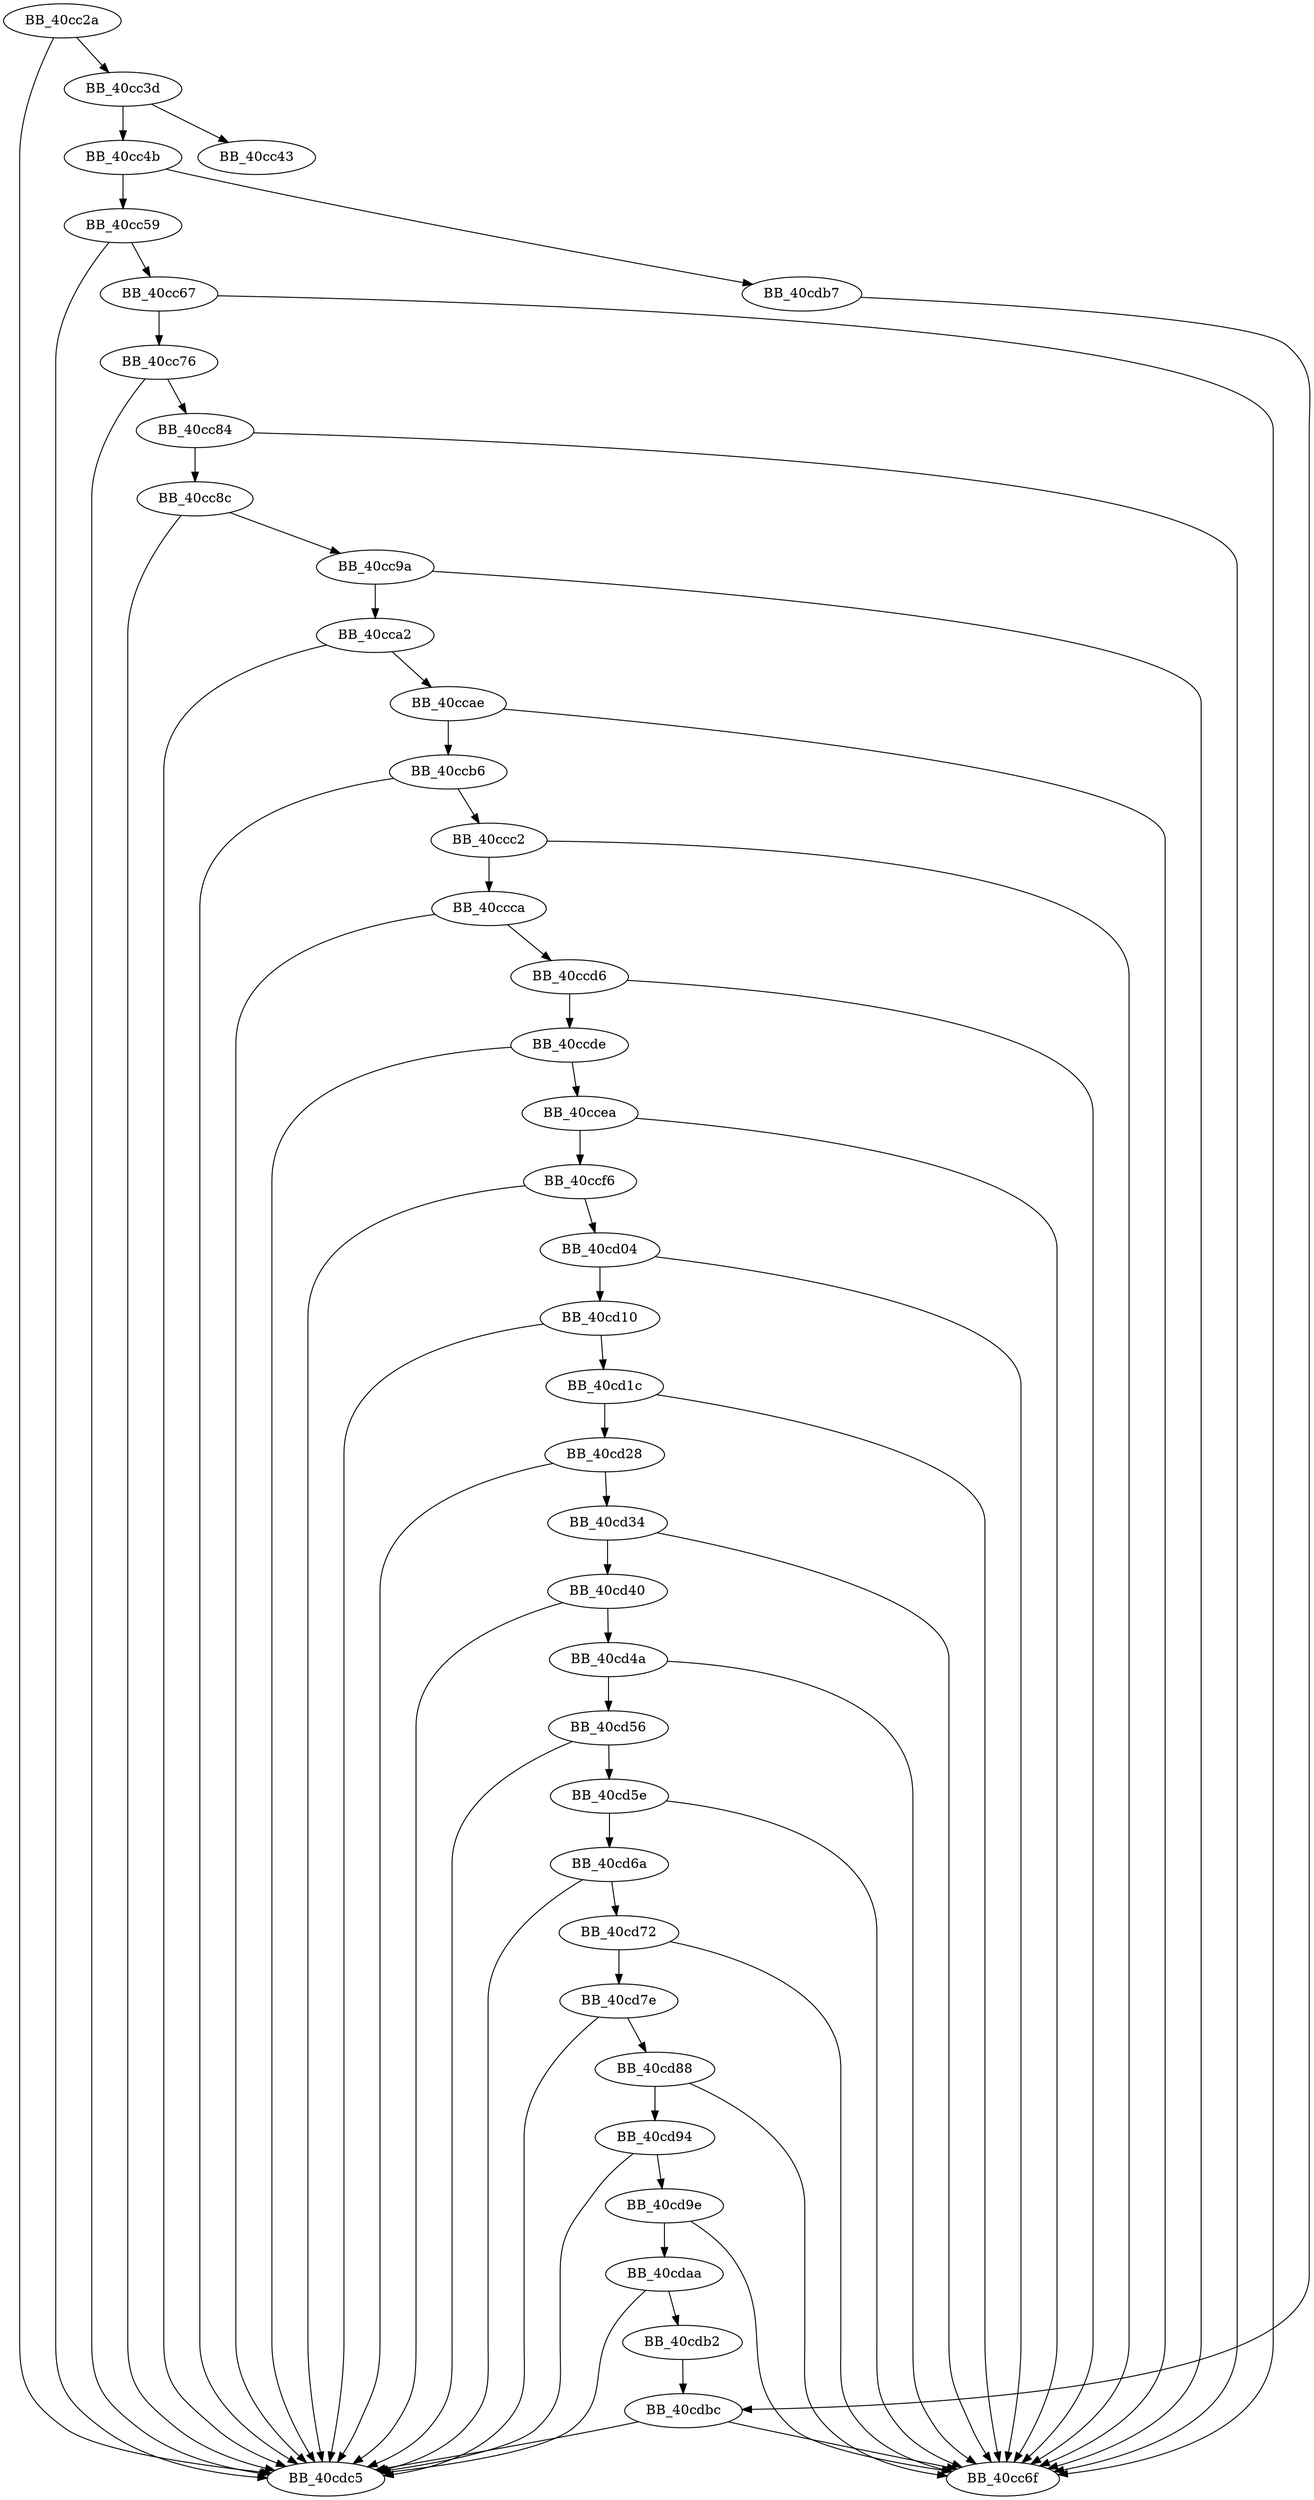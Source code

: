 DiGraph __wchartodigit{
BB_40cc2a->BB_40cc3d
BB_40cc2a->BB_40cdc5
BB_40cc3d->BB_40cc43
BB_40cc3d->BB_40cc4b
BB_40cc4b->BB_40cc59
BB_40cc4b->BB_40cdb7
BB_40cc59->BB_40cc67
BB_40cc59->BB_40cdc5
BB_40cc67->BB_40cc6f
BB_40cc67->BB_40cc76
BB_40cc76->BB_40cc84
BB_40cc76->BB_40cdc5
BB_40cc84->BB_40cc6f
BB_40cc84->BB_40cc8c
BB_40cc8c->BB_40cc9a
BB_40cc8c->BB_40cdc5
BB_40cc9a->BB_40cc6f
BB_40cc9a->BB_40cca2
BB_40cca2->BB_40ccae
BB_40cca2->BB_40cdc5
BB_40ccae->BB_40cc6f
BB_40ccae->BB_40ccb6
BB_40ccb6->BB_40ccc2
BB_40ccb6->BB_40cdc5
BB_40ccc2->BB_40cc6f
BB_40ccc2->BB_40ccca
BB_40ccca->BB_40ccd6
BB_40ccca->BB_40cdc5
BB_40ccd6->BB_40cc6f
BB_40ccd6->BB_40ccde
BB_40ccde->BB_40ccea
BB_40ccde->BB_40cdc5
BB_40ccea->BB_40cc6f
BB_40ccea->BB_40ccf6
BB_40ccf6->BB_40cd04
BB_40ccf6->BB_40cdc5
BB_40cd04->BB_40cc6f
BB_40cd04->BB_40cd10
BB_40cd10->BB_40cd1c
BB_40cd10->BB_40cdc5
BB_40cd1c->BB_40cc6f
BB_40cd1c->BB_40cd28
BB_40cd28->BB_40cd34
BB_40cd28->BB_40cdc5
BB_40cd34->BB_40cc6f
BB_40cd34->BB_40cd40
BB_40cd40->BB_40cd4a
BB_40cd40->BB_40cdc5
BB_40cd4a->BB_40cc6f
BB_40cd4a->BB_40cd56
BB_40cd56->BB_40cd5e
BB_40cd56->BB_40cdc5
BB_40cd5e->BB_40cc6f
BB_40cd5e->BB_40cd6a
BB_40cd6a->BB_40cd72
BB_40cd6a->BB_40cdc5
BB_40cd72->BB_40cc6f
BB_40cd72->BB_40cd7e
BB_40cd7e->BB_40cd88
BB_40cd7e->BB_40cdc5
BB_40cd88->BB_40cc6f
BB_40cd88->BB_40cd94
BB_40cd94->BB_40cd9e
BB_40cd94->BB_40cdc5
BB_40cd9e->BB_40cc6f
BB_40cd9e->BB_40cdaa
BB_40cdaa->BB_40cdb2
BB_40cdaa->BB_40cdc5
BB_40cdb2->BB_40cdbc
BB_40cdb7->BB_40cdbc
BB_40cdbc->BB_40cc6f
BB_40cdbc->BB_40cdc5
}
